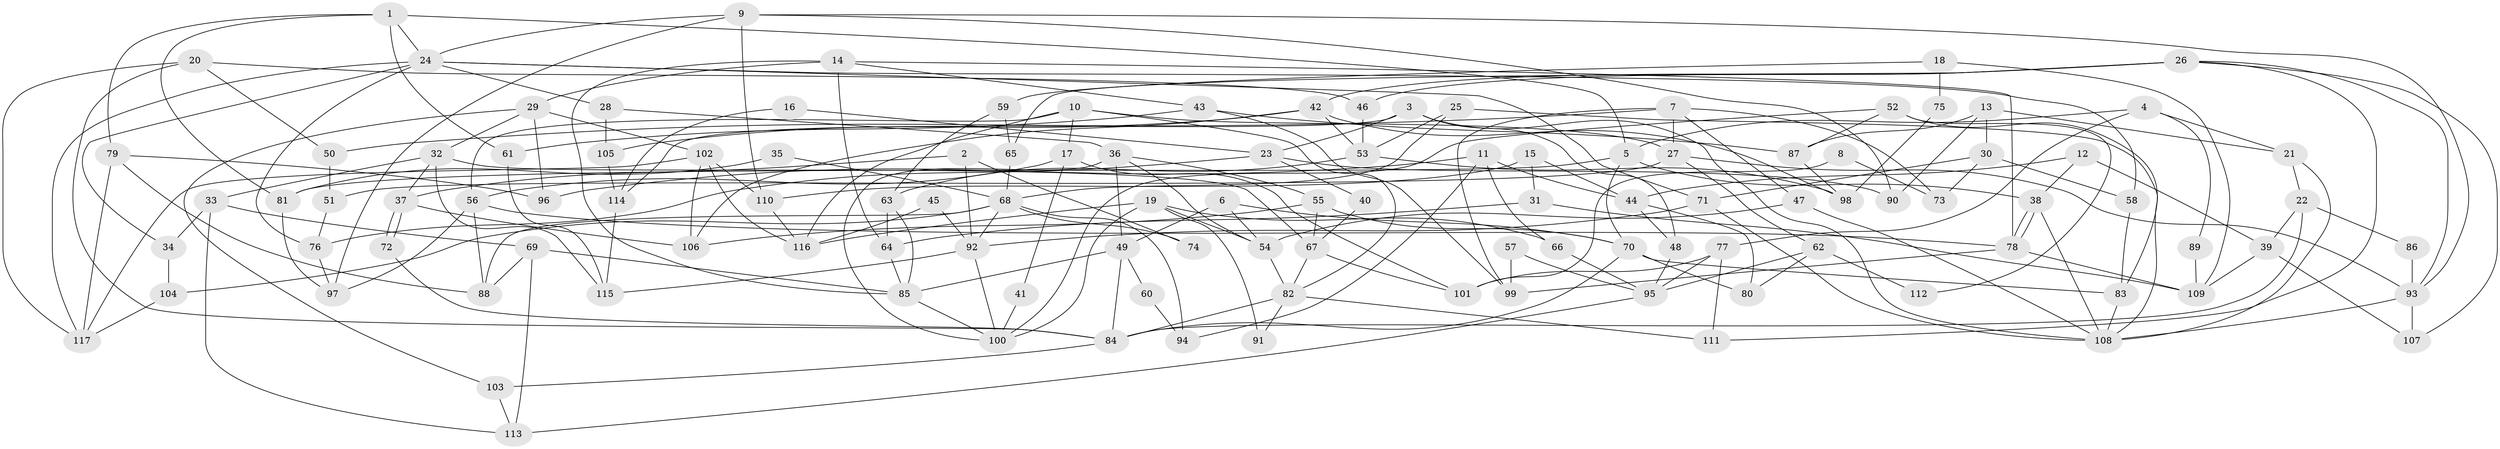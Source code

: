 // Generated by graph-tools (version 1.1) at 2025/50/03/09/25 03:50:10]
// undirected, 117 vertices, 234 edges
graph export_dot {
graph [start="1"]
  node [color=gray90,style=filled];
  1;
  2;
  3;
  4;
  5;
  6;
  7;
  8;
  9;
  10;
  11;
  12;
  13;
  14;
  15;
  16;
  17;
  18;
  19;
  20;
  21;
  22;
  23;
  24;
  25;
  26;
  27;
  28;
  29;
  30;
  31;
  32;
  33;
  34;
  35;
  36;
  37;
  38;
  39;
  40;
  41;
  42;
  43;
  44;
  45;
  46;
  47;
  48;
  49;
  50;
  51;
  52;
  53;
  54;
  55;
  56;
  57;
  58;
  59;
  60;
  61;
  62;
  63;
  64;
  65;
  66;
  67;
  68;
  69;
  70;
  71;
  72;
  73;
  74;
  75;
  76;
  77;
  78;
  79;
  80;
  81;
  82;
  83;
  84;
  85;
  86;
  87;
  88;
  89;
  90;
  91;
  92;
  93;
  94;
  95;
  96;
  97;
  98;
  99;
  100;
  101;
  102;
  103;
  104;
  105;
  106;
  107;
  108;
  109;
  110;
  111;
  112;
  113;
  114;
  115;
  116;
  117;
  1 -- 79;
  1 -- 5;
  1 -- 24;
  1 -- 61;
  1 -- 81;
  2 -- 92;
  2 -- 37;
  2 -- 74;
  3 -- 23;
  3 -- 108;
  3 -- 48;
  3 -- 114;
  4 -- 77;
  4 -- 21;
  4 -- 5;
  4 -- 89;
  5 -- 70;
  5 -- 38;
  5 -- 81;
  6 -- 54;
  6 -- 70;
  6 -- 49;
  7 -- 47;
  7 -- 27;
  7 -- 50;
  7 -- 73;
  7 -- 99;
  8 -- 73;
  8 -- 101;
  9 -- 110;
  9 -- 24;
  9 -- 90;
  9 -- 93;
  9 -- 97;
  10 -- 56;
  10 -- 82;
  10 -- 17;
  10 -- 27;
  10 -- 116;
  11 -- 66;
  11 -- 44;
  11 -- 94;
  11 -- 96;
  12 -- 44;
  12 -- 38;
  12 -- 39;
  13 -- 87;
  13 -- 30;
  13 -- 21;
  13 -- 90;
  14 -- 64;
  14 -- 29;
  14 -- 43;
  14 -- 78;
  14 -- 85;
  15 -- 44;
  15 -- 110;
  15 -- 31;
  16 -- 23;
  16 -- 114;
  17 -- 56;
  17 -- 41;
  17 -- 101;
  18 -- 59;
  18 -- 109;
  18 -- 75;
  19 -- 54;
  19 -- 100;
  19 -- 66;
  19 -- 91;
  19 -- 116;
  20 -- 46;
  20 -- 117;
  20 -- 50;
  20 -- 84;
  21 -- 22;
  21 -- 108;
  22 -- 39;
  22 -- 84;
  22 -- 86;
  23 -- 76;
  23 -- 90;
  23 -- 40;
  24 -- 76;
  24 -- 28;
  24 -- 34;
  24 -- 58;
  24 -- 71;
  24 -- 117;
  25 -- 68;
  25 -- 108;
  25 -- 53;
  26 -- 42;
  26 -- 93;
  26 -- 46;
  26 -- 65;
  26 -- 107;
  26 -- 111;
  27 -- 93;
  27 -- 51;
  27 -- 62;
  28 -- 105;
  28 -- 36;
  29 -- 96;
  29 -- 32;
  29 -- 102;
  29 -- 103;
  30 -- 58;
  30 -- 71;
  30 -- 73;
  31 -- 109;
  31 -- 64;
  32 -- 37;
  32 -- 115;
  32 -- 33;
  32 -- 67;
  33 -- 113;
  33 -- 34;
  33 -- 69;
  34 -- 104;
  35 -- 81;
  35 -- 68;
  36 -- 100;
  36 -- 49;
  36 -- 54;
  36 -- 55;
  37 -- 72;
  37 -- 72;
  37 -- 106;
  38 -- 78;
  38 -- 78;
  38 -- 108;
  39 -- 107;
  39 -- 109;
  40 -- 67;
  41 -- 100;
  42 -- 106;
  42 -- 53;
  42 -- 98;
  42 -- 105;
  43 -- 99;
  43 -- 61;
  43 -- 87;
  44 -- 80;
  44 -- 48;
  45 -- 116;
  45 -- 92;
  46 -- 53;
  47 -- 54;
  47 -- 108;
  48 -- 95;
  49 -- 60;
  49 -- 84;
  49 -- 85;
  50 -- 51;
  51 -- 76;
  52 -- 87;
  52 -- 100;
  52 -- 83;
  52 -- 112;
  53 -- 63;
  53 -- 98;
  54 -- 82;
  55 -- 70;
  55 -- 67;
  55 -- 106;
  56 -- 97;
  56 -- 78;
  56 -- 88;
  57 -- 99;
  57 -- 95;
  58 -- 83;
  59 -- 65;
  59 -- 63;
  60 -- 94;
  61 -- 115;
  62 -- 95;
  62 -- 80;
  62 -- 112;
  63 -- 85;
  63 -- 64;
  64 -- 85;
  65 -- 68;
  66 -- 95;
  67 -- 82;
  67 -- 101;
  68 -- 88;
  68 -- 104;
  68 -- 74;
  68 -- 92;
  68 -- 94;
  69 -- 85;
  69 -- 88;
  69 -- 113;
  70 -- 84;
  70 -- 83;
  70 -- 80;
  71 -- 108;
  71 -- 92;
  72 -- 84;
  75 -- 98;
  76 -- 97;
  77 -- 101;
  77 -- 111;
  77 -- 95;
  78 -- 99;
  78 -- 109;
  79 -- 88;
  79 -- 117;
  79 -- 96;
  81 -- 97;
  82 -- 84;
  82 -- 91;
  82 -- 111;
  83 -- 108;
  84 -- 103;
  85 -- 100;
  86 -- 93;
  87 -- 98;
  89 -- 109;
  92 -- 100;
  92 -- 115;
  93 -- 108;
  93 -- 107;
  95 -- 113;
  102 -- 116;
  102 -- 106;
  102 -- 110;
  102 -- 117;
  103 -- 113;
  104 -- 117;
  105 -- 114;
  110 -- 116;
  114 -- 115;
}
